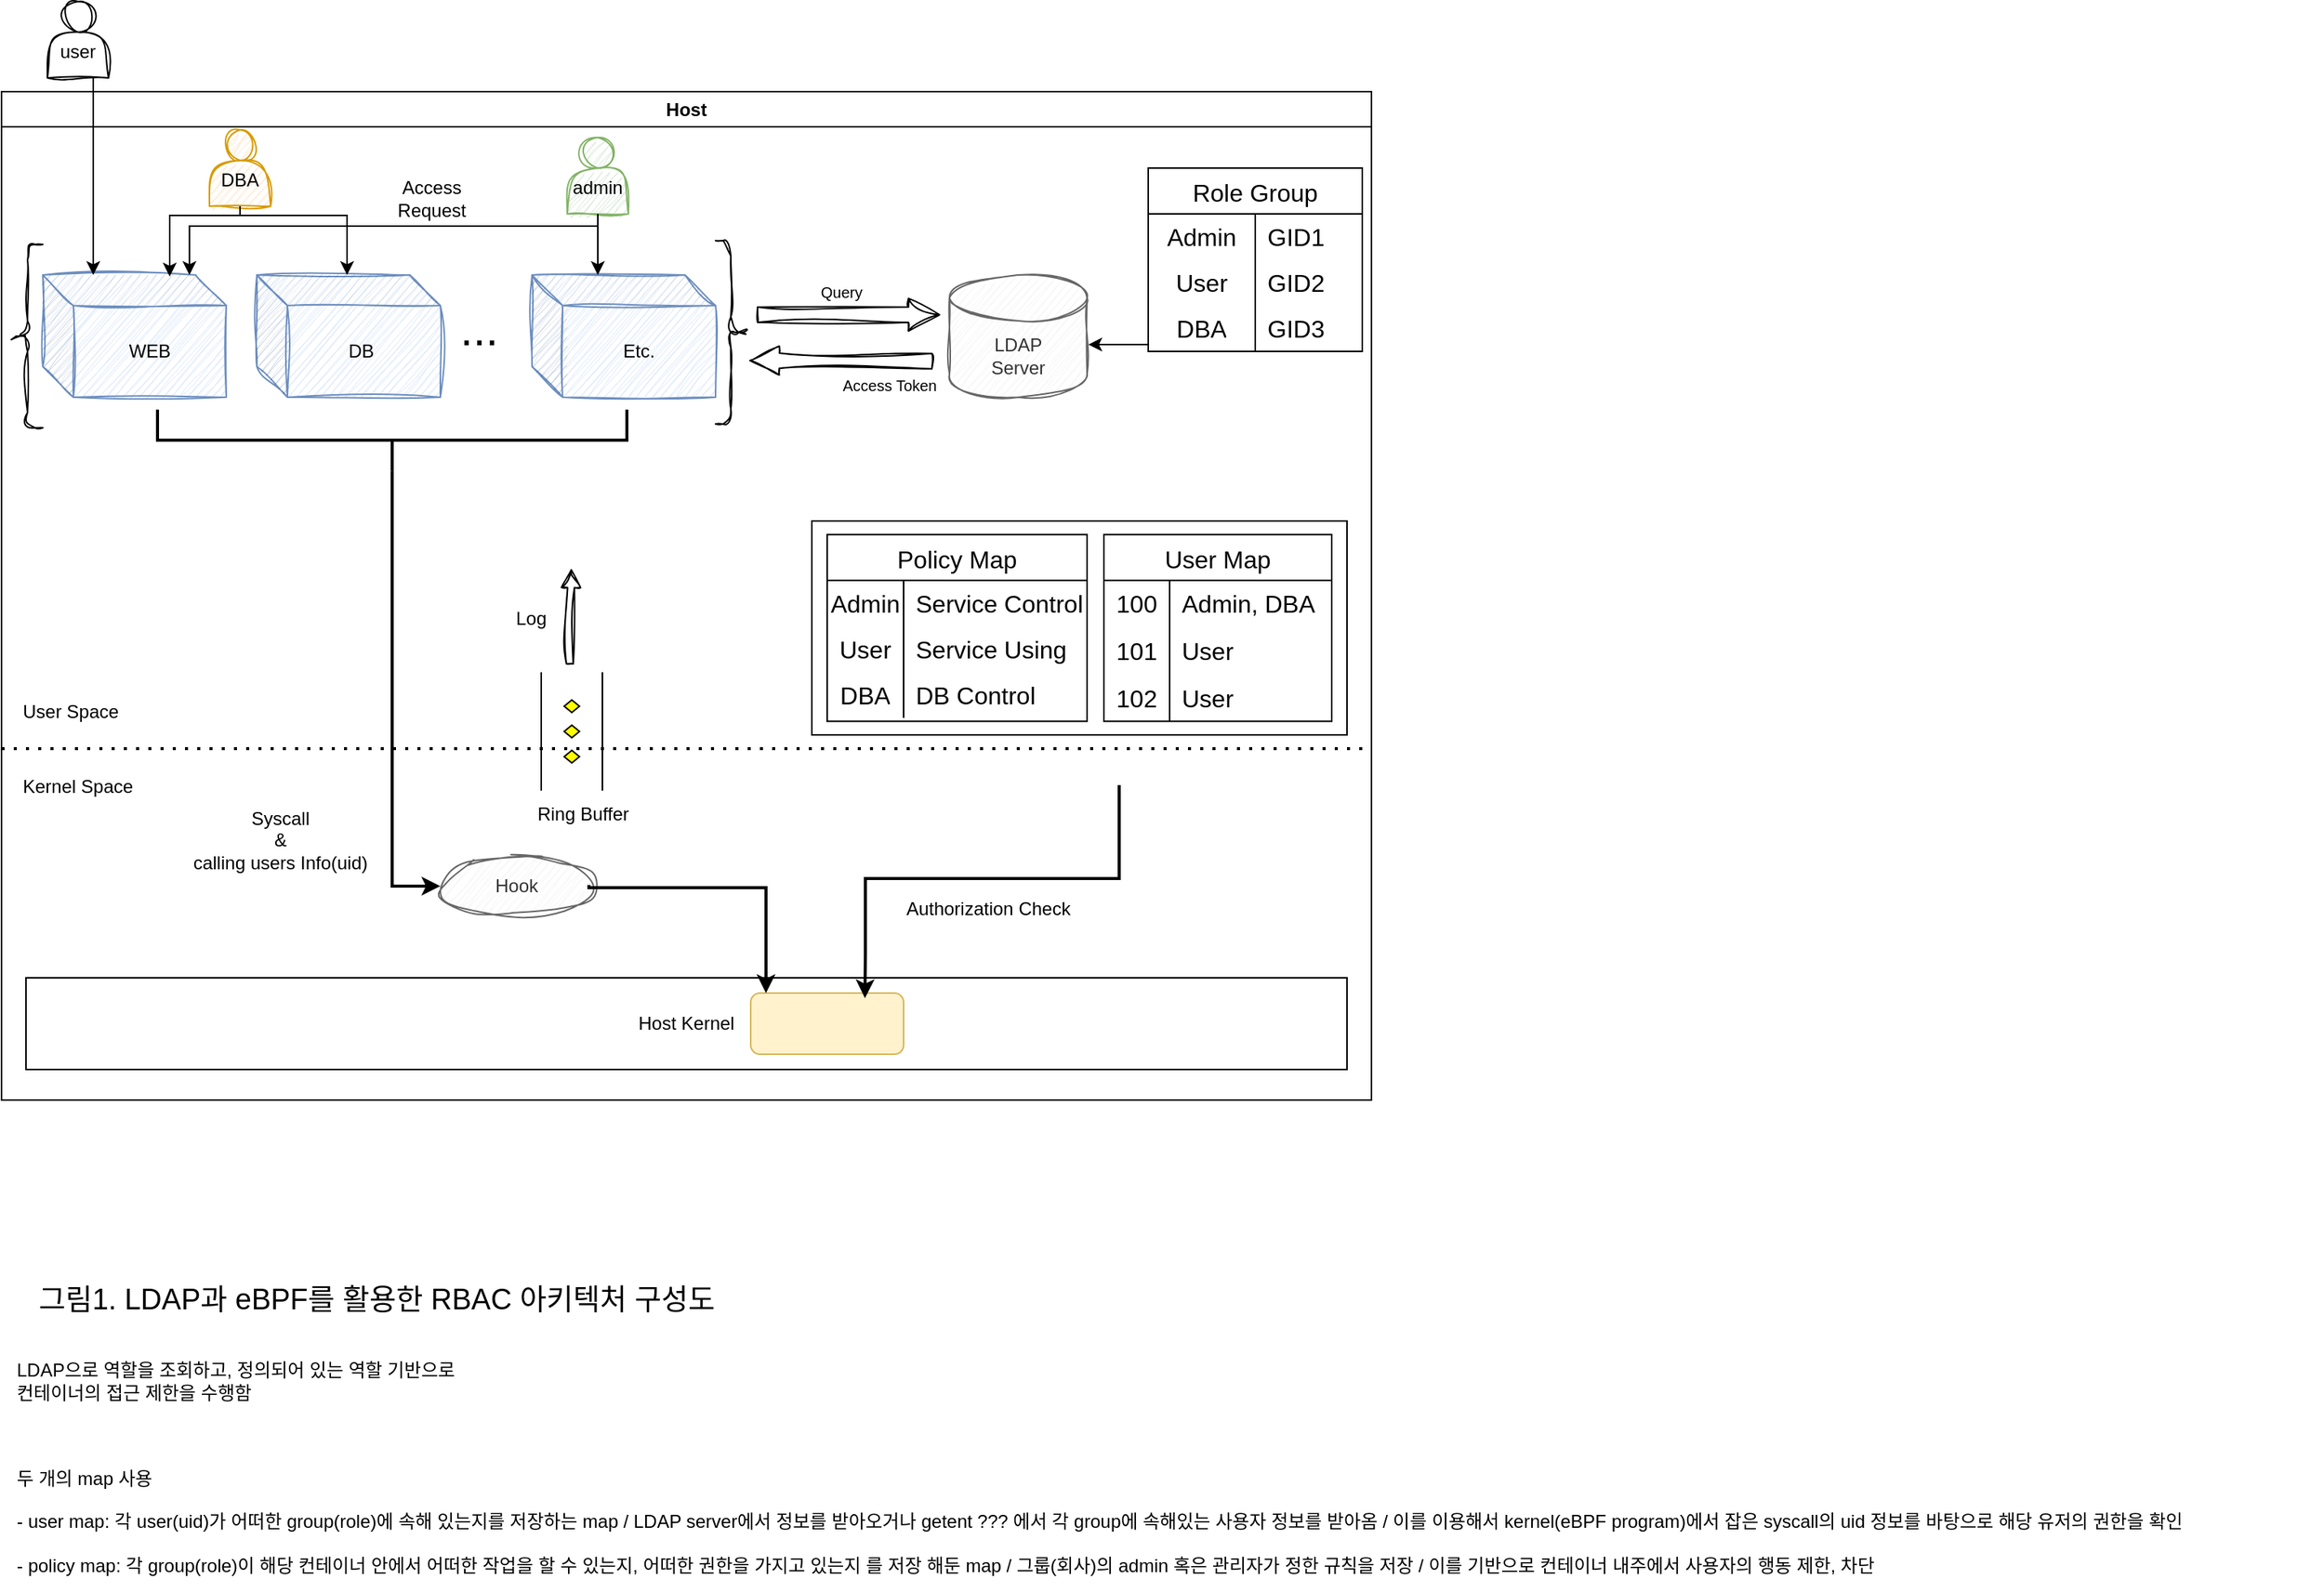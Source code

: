 <mxfile version="24.7.17">
  <diagram name="페이지-1" id="OeGGUrurBwnydXl34IDs">
    <mxGraphModel dx="2100" dy="1044" grid="1" gridSize="10" guides="1" tooltips="1" connect="1" arrows="1" fold="1" page="1" pageScale="1" pageWidth="827" pageHeight="1169" math="0" shadow="0">
      <root>
        <mxCell id="0" />
        <mxCell id="1" parent="0" />
        <mxCell id="XZGAnjdKv0loTaV-YKSG-109" value="&lt;font style=&quot;font-size: 19px;&quot;&gt;그림1. LDAP과 eBPF를 활용한 RBAC 아키텍처 구성도&lt;/font&gt;" style="text;html=1;align=center;verticalAlign=middle;resizable=0;points=[];autosize=1;strokeColor=none;fillColor=none;" vertex="1" parent="1">
          <mxGeometry x="37" y="950" width="490" height="40" as="geometry" />
        </mxCell>
        <mxCell id="XZGAnjdKv0loTaV-YKSG-129" value="LDAP으로 역할을 조회하고, 정의되어 있는 역할 기반으로&amp;nbsp;&lt;div&gt;컨테이너의 접근 제한을 수행함&lt;/div&gt;" style="text;html=1;align=left;verticalAlign=middle;resizable=0;points=[];autosize=1;strokeColor=none;fillColor=none;" vertex="1" parent="1">
          <mxGeometry x="45" y="1003" width="330" height="40" as="geometry" />
        </mxCell>
        <mxCell id="XZGAnjdKv0loTaV-YKSG-136" value="두 개의 map 사용&lt;div&gt;&lt;br&gt;- user map: 각 user(uid)가 어떠한 group(role)에 속해 있는지를 저장하는 map / LDAP server에서 정보를 받아오거나 getent ??? 에서 각 group에 속해있는 사용자 정보를 받아옴 / 이를 이용해서 kernel(eBPF program)에서 잡은 syscall의 uid 정보를 바탕으로 해당 유저의 권한을 확인&lt;div&gt;&lt;br&gt;&lt;div&gt;- policy map: 각 group(role)이 해당 컨테이너 안에서 어떠한 작업을 할 수 있는지, 어떠한 권한을 가지고 있는지 를 저장 해둔 map / 그룹(회사)의 admin 혹은 관리자가 정한 규칙을 저장 / 이를 기반으로 컨테이너 내주에서 사용자의 행동 제한, 차단&lt;/div&gt;&lt;/div&gt;&lt;/div&gt;" style="text;html=1;align=left;verticalAlign=middle;resizable=0;points=[];autosize=1;strokeColor=none;fillColor=none;" vertex="1" parent="1">
          <mxGeometry x="45" y="1070" width="1510" height="90" as="geometry" />
        </mxCell>
        <mxCell id="XZGAnjdKv0loTaV-YKSG-286" value="Host" style="swimlane;whiteSpace=wrap;html=1;" vertex="1" parent="1">
          <mxGeometry x="37" y="179" width="896" height="660" as="geometry" />
        </mxCell>
        <mxCell id="XZGAnjdKv0loTaV-YKSG-287" value="" style="endArrow=none;dashed=1;html=1;dashPattern=1 3;strokeWidth=2;rounded=0;" edge="1" parent="XZGAnjdKv0loTaV-YKSG-286">
          <mxGeometry width="50" height="50" relative="1" as="geometry">
            <mxPoint y="430" as="sourcePoint" />
            <mxPoint x="896" y="430" as="targetPoint" />
          </mxGeometry>
        </mxCell>
        <mxCell id="XZGAnjdKv0loTaV-YKSG-288" value="" style="verticalLabelPosition=bottom;verticalAlign=top;html=1;shape=mxgraph.flowchart.parallel_mode;pointerEvents=1;direction=south;" vertex="1" parent="XZGAnjdKv0loTaV-YKSG-286">
          <mxGeometry x="353" y="380" width="40" height="77.5" as="geometry" />
        </mxCell>
        <mxCell id="XZGAnjdKv0loTaV-YKSG-289" value="WEB" style="shape=cube;whiteSpace=wrap;html=1;boundedLbl=1;backgroundOutline=1;darkOpacity=0.05;darkOpacity2=0.1;fillColor=#dae8fc;strokeColor=#6c8ebf;sketch=1;curveFitting=1;jiggle=2;" vertex="1" parent="XZGAnjdKv0loTaV-YKSG-286">
          <mxGeometry x="27" y="120" width="120" height="80" as="geometry" />
        </mxCell>
        <mxCell id="XZGAnjdKv0loTaV-YKSG-290" value="DB&amp;nbsp;" style="shape=cube;whiteSpace=wrap;html=1;boundedLbl=1;backgroundOutline=1;darkOpacity=0.05;darkOpacity2=0.1;fillColor=#dae8fc;strokeColor=#6c8ebf;sketch=1;curveFitting=1;jiggle=2;" vertex="1" parent="XZGAnjdKv0loTaV-YKSG-286">
          <mxGeometry x="167" y="120" width="120" height="80" as="geometry" />
        </mxCell>
        <mxCell id="XZGAnjdKv0loTaV-YKSG-291" value="Host Kernel" style="rounded=0;whiteSpace=wrap;html=1;" vertex="1" parent="XZGAnjdKv0loTaV-YKSG-286">
          <mxGeometry x="16" y="580" width="864" height="60" as="geometry" />
        </mxCell>
        <mxCell id="XZGAnjdKv0loTaV-YKSG-292" value="" style="group" vertex="1" connectable="0" parent="XZGAnjdKv0loTaV-YKSG-286">
          <mxGeometry x="490" y="590" width="100" height="40" as="geometry" />
        </mxCell>
        <mxCell id="XZGAnjdKv0loTaV-YKSG-293" value="" style="rounded=1;whiteSpace=wrap;html=1;fillColor=#fff2cc;strokeColor=#d6b656;" vertex="1" parent="XZGAnjdKv0loTaV-YKSG-292">
          <mxGeometry width="100" height="40" as="geometry" />
        </mxCell>
        <mxCell id="XZGAnjdKv0loTaV-YKSG-294" value="" style="shape=image;verticalLabelPosition=bottom;labelBackgroundColor=default;verticalAlign=top;aspect=fixed;imageAspect=0;image=https://ebpf.io/static/logo-black-98b7a1413b4a74ed961d292cf83da82e.svg;" vertex="1" parent="XZGAnjdKv0loTaV-YKSG-292">
          <mxGeometry x="14.667" y="7.667" width="70.667" height="24.667" as="geometry" />
        </mxCell>
        <mxCell id="XZGAnjdKv0loTaV-YKSG-295" value="User Space" style="text;html=1;align=left;verticalAlign=middle;resizable=0;points=[];autosize=1;strokeColor=none;fillColor=none;" vertex="1" parent="XZGAnjdKv0loTaV-YKSG-286">
          <mxGeometry x="12" y="391" width="90" height="30" as="geometry" />
        </mxCell>
        <mxCell id="XZGAnjdKv0loTaV-YKSG-296" value="LDAP&lt;div&gt;Server&lt;/div&gt;" style="shape=cylinder3;whiteSpace=wrap;html=1;boundedLbl=1;backgroundOutline=1;size=15;fillColor=#f5f5f5;fontColor=#333333;strokeColor=#666666;sketch=1;curveFitting=1;jiggle=2;" vertex="1" parent="XZGAnjdKv0loTaV-YKSG-286">
          <mxGeometry x="620" y="120" width="90" height="80" as="geometry" />
        </mxCell>
        <mxCell id="XZGAnjdKv0loTaV-YKSG-297" value="Kernel Space" style="text;html=1;align=left;verticalAlign=middle;resizable=0;points=[];autosize=1;strokeColor=none;fillColor=none;" vertex="1" parent="XZGAnjdKv0loTaV-YKSG-286">
          <mxGeometry x="12" y="440" width="100" height="30" as="geometry" />
        </mxCell>
        <mxCell id="XZGAnjdKv0loTaV-YKSG-298" value="Etc." style="shape=cube;whiteSpace=wrap;html=1;boundedLbl=1;backgroundOutline=1;darkOpacity=0.05;darkOpacity2=0.1;fillColor=#dae8fc;strokeColor=#6c8ebf;sketch=1;curveFitting=1;jiggle=2;" vertex="1" parent="XZGAnjdKv0loTaV-YKSG-286">
          <mxGeometry x="347" y="120" width="120" height="80" as="geometry" />
        </mxCell>
        <mxCell id="XZGAnjdKv0loTaV-YKSG-299" value="&lt;font style=&quot;font-size: 30px;&quot;&gt;...&lt;/font&gt;" style="text;html=1;align=center;verticalAlign=middle;resizable=0;points=[];autosize=1;strokeColor=none;fillColor=none;" vertex="1" parent="XZGAnjdKv0loTaV-YKSG-286">
          <mxGeometry x="287" y="130" width="50" height="50" as="geometry" />
        </mxCell>
        <mxCell id="XZGAnjdKv0loTaV-YKSG-300" value="" style="shape=flexArrow;endArrow=classic;html=1;rounded=0;sketch=1;curveFitting=1;jiggle=2;endWidth=10.347;endSize=6.43;" edge="1" parent="XZGAnjdKv0loTaV-YKSG-286">
          <mxGeometry width="50" height="50" relative="1" as="geometry">
            <mxPoint x="494" y="146" as="sourcePoint" />
            <mxPoint x="614" y="146" as="targetPoint" />
          </mxGeometry>
        </mxCell>
        <mxCell id="XZGAnjdKv0loTaV-YKSG-301" value="&lt;span style=&quot;font-size: 10px;&quot;&gt;Query&lt;/span&gt;" style="text;html=1;align=center;verticalAlign=middle;resizable=0;points=[];autosize=1;strokeColor=none;fillColor=none;" vertex="1" parent="XZGAnjdKv0loTaV-YKSG-286">
          <mxGeometry x="524" y="116" width="50" height="30" as="geometry" />
        </mxCell>
        <mxCell id="XZGAnjdKv0loTaV-YKSG-302" style="edgeStyle=orthogonalEdgeStyle;rounded=0;orthogonalLoop=1;jettySize=auto;html=1;exitX=0.5;exitY=1;exitDx=0;exitDy=0;" edge="1" parent="XZGAnjdKv0loTaV-YKSG-286" source="XZGAnjdKv0loTaV-YKSG-314" target="XZGAnjdKv0loTaV-YKSG-298">
          <mxGeometry relative="1" as="geometry">
            <mxPoint x="390" y="-10" as="sourcePoint" />
            <mxPoint x="584" y="120" as="targetPoint" />
            <Array as="points">
              <mxPoint x="390" y="110" />
              <mxPoint x="390" y="110" />
            </Array>
          </mxGeometry>
        </mxCell>
        <mxCell id="XZGAnjdKv0loTaV-YKSG-303" value="" style="shape=flexArrow;endArrow=classic;html=1;rounded=0;sketch=1;curveFitting=1;jiggle=2;endWidth=7.645;endSize=6.084;" edge="1" parent="XZGAnjdKv0loTaV-YKSG-286">
          <mxGeometry width="50" height="50" relative="1" as="geometry">
            <mxPoint x="609" y="176.43" as="sourcePoint" />
            <mxPoint x="489" y="176" as="targetPoint" />
          </mxGeometry>
        </mxCell>
        <mxCell id="XZGAnjdKv0loTaV-YKSG-304" value="" style="group;sketch=1;curveFitting=1;jiggle=2;" connectable="0" vertex="1" parent="XZGAnjdKv0loTaV-YKSG-286">
          <mxGeometry x="102" y="208.16" width="307" height="151.84" as="geometry" />
        </mxCell>
        <mxCell id="XZGAnjdKv0loTaV-YKSG-305" value="" style="strokeWidth=2;html=1;shape=mxgraph.flowchart.annotation_2;align=left;labelPosition=right;pointerEvents=1;direction=north;" vertex="1" parent="XZGAnjdKv0loTaV-YKSG-304">
          <mxGeometry width="307" height="40" as="geometry" />
        </mxCell>
        <mxCell id="XZGAnjdKv0loTaV-YKSG-306" value="" style="shape=flexArrow;endArrow=classic;html=1;rounded=0;width=4.444;endSize=3.541;endWidth=7.088;startWidth=20;sketch=1;curveFitting=1;jiggle=2;" edge="1" parent="XZGAnjdKv0loTaV-YKSG-304">
          <mxGeometry width="50" height="50" relative="1" as="geometry">
            <mxPoint x="269.67" y="166.84" as="sourcePoint" />
            <mxPoint x="270.67" y="104.34" as="targetPoint" />
            <Array as="points" />
          </mxGeometry>
        </mxCell>
        <mxCell id="XZGAnjdKv0loTaV-YKSG-307" value="Log" style="text;html=1;align=center;verticalAlign=middle;resizable=0;points=[];autosize=1;strokeColor=none;fillColor=none;" vertex="1" parent="XZGAnjdKv0loTaV-YKSG-304">
          <mxGeometry x="224" y="121.84" width="40" height="30" as="geometry" />
        </mxCell>
        <mxCell id="XZGAnjdKv0loTaV-YKSG-308" style="edgeStyle=orthogonalEdgeStyle;rounded=0;orthogonalLoop=1;jettySize=auto;html=1;exitX=0;exitY=0.5;exitDx=0;exitDy=0;endArrow=none;endFill=0;startArrow=classic;startFill=1;strokeWidth=2;" edge="1" parent="XZGAnjdKv0loTaV-YKSG-286" source="XZGAnjdKv0loTaV-YKSG-309" target="XZGAnjdKv0loTaV-YKSG-305">
          <mxGeometry relative="1" as="geometry">
            <mxPoint x="246" y="300" as="targetPoint" />
          </mxGeometry>
        </mxCell>
        <mxCell id="XZGAnjdKv0loTaV-YKSG-309" value="Hook" style="ellipse;whiteSpace=wrap;html=1;fillColor=#f5f5f5;fontColor=#333333;strokeColor=#666666;shadow=0;sketch=1;curveFitting=1;jiggle=2;" vertex="1" parent="XZGAnjdKv0loTaV-YKSG-286">
          <mxGeometry x="287" y="500" width="100" height="40" as="geometry" />
        </mxCell>
        <mxCell id="XZGAnjdKv0loTaV-YKSG-310" value="" style="shape=curlyBracket;whiteSpace=wrap;html=1;rounded=1;flipH=1;labelPosition=right;verticalLabelPosition=middle;align=left;verticalAlign=middle;sketch=1;curveFitting=1;jiggle=2;" vertex="1" parent="XZGAnjdKv0loTaV-YKSG-286">
          <mxGeometry x="467" y="97.5" width="20" height="120" as="geometry" />
        </mxCell>
        <mxCell id="XZGAnjdKv0loTaV-YKSG-311" value="&lt;div&gt;&lt;br&gt;&lt;/div&gt;DBA" style="shape=actor;whiteSpace=wrap;html=1;fillColor=#ffe6cc;strokeColor=#d79b00;sketch=1;curveFitting=1;jiggle=2;" vertex="1" parent="XZGAnjdKv0loTaV-YKSG-286">
          <mxGeometry x="136" y="25" width="40" height="50" as="geometry" />
        </mxCell>
        <mxCell id="XZGAnjdKv0loTaV-YKSG-312" style="edgeStyle=orthogonalEdgeStyle;rounded=0;orthogonalLoop=1;jettySize=auto;html=1;" edge="1" parent="XZGAnjdKv0loTaV-YKSG-286">
          <mxGeometry relative="1" as="geometry">
            <mxPoint x="226" y="120" as="targetPoint" />
            <Array as="points">
              <mxPoint x="156" y="81" />
              <mxPoint x="226" y="81" />
            </Array>
            <mxPoint x="156" y="81" as="sourcePoint" />
          </mxGeometry>
        </mxCell>
        <mxCell id="XZGAnjdKv0loTaV-YKSG-313" style="edgeStyle=orthogonalEdgeStyle;rounded=0;orthogonalLoop=1;jettySize=auto;html=1;" edge="1" parent="XZGAnjdKv0loTaV-YKSG-286" target="XZGAnjdKv0loTaV-YKSG-289">
          <mxGeometry relative="1" as="geometry">
            <mxPoint x="63.99" y="119.99" as="targetPoint" />
            <Array as="points">
              <mxPoint x="60" y="120" />
            </Array>
            <mxPoint x="60" y="-9" as="sourcePoint" />
          </mxGeometry>
        </mxCell>
        <mxCell id="XZGAnjdKv0loTaV-YKSG-314" value="&lt;div&gt;&lt;br&gt;&lt;/div&gt;&lt;div&gt;&lt;span style=&quot;background-color: initial;&quot;&gt;admin&lt;/span&gt;&lt;br&gt;&lt;/div&gt;" style="shape=actor;whiteSpace=wrap;html=1;fillColor=#d5e8d4;strokeColor=#82b366;sketch=1;curveFitting=1;jiggle=2;" vertex="1" parent="XZGAnjdKv0loTaV-YKSG-286">
          <mxGeometry x="370" y="30" width="40" height="50" as="geometry" />
        </mxCell>
        <mxCell id="XZGAnjdKv0loTaV-YKSG-315" style="edgeStyle=orthogonalEdgeStyle;rounded=0;orthogonalLoop=1;jettySize=auto;html=1;exitX=0.5;exitY=1;exitDx=0;exitDy=0;entryX=0.641;entryY=0.022;entryDx=0;entryDy=0;entryPerimeter=0;" edge="1" parent="XZGAnjdKv0loTaV-YKSG-286" source="XZGAnjdKv0loTaV-YKSG-314">
          <mxGeometry relative="1" as="geometry">
            <mxPoint x="408.99" y="78.24" as="sourcePoint" />
            <mxPoint x="122.91" y="120.0" as="targetPoint" />
            <Array as="points">
              <mxPoint x="390" y="88" />
              <mxPoint x="123" y="88" />
            </Array>
          </mxGeometry>
        </mxCell>
        <mxCell id="XZGAnjdKv0loTaV-YKSG-316" value="Access&lt;br&gt;Request" style="text;html=1;align=center;verticalAlign=middle;resizable=0;points=[];autosize=1;strokeColor=none;fillColor=none;" vertex="1" parent="XZGAnjdKv0loTaV-YKSG-286">
          <mxGeometry x="246" y="50" width="70" height="40" as="geometry" />
        </mxCell>
        <mxCell id="XZGAnjdKv0loTaV-YKSG-317" value="Syscall&lt;br&gt;&amp;amp; &lt;br&gt;calling users Info(uid)" style="text;html=1;align=center;verticalAlign=middle;resizable=0;points=[];autosize=1;strokeColor=none;fillColor=none;" vertex="1" parent="XZGAnjdKv0loTaV-YKSG-286">
          <mxGeometry x="112" y="460.0" width="140" height="60" as="geometry" />
        </mxCell>
        <mxCell id="XZGAnjdKv0loTaV-YKSG-318" value="Ring Buffer" style="text;html=1;align=center;verticalAlign=middle;resizable=0;points=[];autosize=1;strokeColor=none;fillColor=none;" vertex="1" parent="XZGAnjdKv0loTaV-YKSG-286">
          <mxGeometry x="340" y="457.5" width="80" height="30" as="geometry" />
        </mxCell>
        <mxCell id="XZGAnjdKv0loTaV-YKSG-319" style="edgeStyle=orthogonalEdgeStyle;rounded=0;orthogonalLoop=1;jettySize=auto;html=1;exitX=0.606;exitY=0.962;exitDx=0;exitDy=0;exitPerimeter=0;entryX=0.747;entryY=0.083;entryDx=0;entryDy=0;entryPerimeter=0;strokeWidth=2;" edge="1" parent="XZGAnjdKv0loTaV-YKSG-286" target="XZGAnjdKv0loTaV-YKSG-293">
          <mxGeometry relative="1" as="geometry">
            <mxPoint x="731.0" y="453.85" as="sourcePoint" />
            <mxPoint x="565.36" y="586.16" as="targetPoint" />
            <Array as="points">
              <mxPoint x="731" y="515" />
              <mxPoint x="565" y="515" />
              <mxPoint x="565" y="564" />
            </Array>
          </mxGeometry>
        </mxCell>
        <mxCell id="XZGAnjdKv0loTaV-YKSG-320" value="Authorization Check" style="text;html=1;align=center;verticalAlign=middle;resizable=0;points=[];autosize=1;strokeColor=none;fillColor=none;" vertex="1" parent="XZGAnjdKv0loTaV-YKSG-286">
          <mxGeometry x="580" y="520" width="130" height="30" as="geometry" />
        </mxCell>
        <mxCell id="XZGAnjdKv0loTaV-YKSG-321" value="" style="rounded=0;whiteSpace=wrap;html=1;" vertex="1" parent="XZGAnjdKv0loTaV-YKSG-286">
          <mxGeometry x="530" y="281" width="350" height="140" as="geometry" />
        </mxCell>
        <mxCell id="XZGAnjdKv0loTaV-YKSG-322" value="User Map" style="shape=table;startSize=30;container=1;collapsible=0;childLayout=tableLayout;fixedRows=1;rowLines=0;fontStyle=0;strokeColor=default;fontSize=16;" vertex="1" parent="XZGAnjdKv0loTaV-YKSG-286">
          <mxGeometry x="721" y="289.88" width="149" height="122.25" as="geometry" />
        </mxCell>
        <mxCell id="XZGAnjdKv0loTaV-YKSG-323" value="" style="shape=tableRow;horizontal=0;startSize=0;swimlaneHead=0;swimlaneBody=0;top=0;left=0;bottom=0;right=0;collapsible=0;dropTarget=0;fillColor=none;points=[[0,0.5],[1,0.5]];portConstraint=eastwest;strokeColor=inherit;fontSize=16;" vertex="1" parent="XZGAnjdKv0loTaV-YKSG-322">
          <mxGeometry y="30" width="149" height="30" as="geometry" />
        </mxCell>
        <mxCell id="XZGAnjdKv0loTaV-YKSG-324" value="100" style="shape=partialRectangle;html=1;whiteSpace=wrap;connectable=0;fillColor=none;top=0;left=0;bottom=0;right=0;overflow=hidden;pointerEvents=1;strokeColor=inherit;fontSize=16;" vertex="1" parent="XZGAnjdKv0loTaV-YKSG-323">
          <mxGeometry width="43" height="30" as="geometry">
            <mxRectangle width="43" height="30" as="alternateBounds" />
          </mxGeometry>
        </mxCell>
        <mxCell id="XZGAnjdKv0loTaV-YKSG-325" value="Admin, DBA" style="shape=partialRectangle;html=1;whiteSpace=wrap;connectable=0;fillColor=none;top=0;left=0;bottom=0;right=0;align=left;spacingLeft=6;overflow=hidden;strokeColor=inherit;fontSize=16;" vertex="1" parent="XZGAnjdKv0loTaV-YKSG-323">
          <mxGeometry x="43" width="106" height="30" as="geometry">
            <mxRectangle width="106" height="30" as="alternateBounds" />
          </mxGeometry>
        </mxCell>
        <mxCell id="XZGAnjdKv0loTaV-YKSG-326" value="" style="shape=tableRow;horizontal=0;startSize=0;swimlaneHead=0;swimlaneBody=0;top=0;left=0;bottom=0;right=0;collapsible=0;dropTarget=0;fillColor=none;points=[[0,0.5],[1,0.5]];portConstraint=eastwest;strokeColor=inherit;fontSize=16;" vertex="1" parent="XZGAnjdKv0loTaV-YKSG-322">
          <mxGeometry y="60" width="149" height="32" as="geometry" />
        </mxCell>
        <mxCell id="XZGAnjdKv0loTaV-YKSG-327" value="101" style="shape=partialRectangle;html=1;whiteSpace=wrap;connectable=0;fillColor=none;top=0;left=0;bottom=0;right=0;overflow=hidden;strokeColor=inherit;fontSize=16;" vertex="1" parent="XZGAnjdKv0loTaV-YKSG-326">
          <mxGeometry width="43" height="32" as="geometry">
            <mxRectangle width="43" height="32" as="alternateBounds" />
          </mxGeometry>
        </mxCell>
        <mxCell id="XZGAnjdKv0loTaV-YKSG-328" value="User" style="shape=partialRectangle;html=1;whiteSpace=wrap;connectable=0;fillColor=none;top=0;left=0;bottom=0;right=0;align=left;spacingLeft=6;overflow=hidden;strokeColor=inherit;fontSize=16;" vertex="1" parent="XZGAnjdKv0loTaV-YKSG-326">
          <mxGeometry x="43" width="106" height="32" as="geometry">
            <mxRectangle width="106" height="32" as="alternateBounds" />
          </mxGeometry>
        </mxCell>
        <mxCell id="XZGAnjdKv0loTaV-YKSG-329" value="" style="shape=tableRow;horizontal=0;startSize=0;swimlaneHead=0;swimlaneBody=0;top=0;left=0;bottom=0;right=0;collapsible=0;dropTarget=0;fillColor=none;points=[[0,0.5],[1,0.5]];portConstraint=eastwest;strokeColor=inherit;fontSize=16;" vertex="1" parent="XZGAnjdKv0loTaV-YKSG-322">
          <mxGeometry y="92" width="149" height="30" as="geometry" />
        </mxCell>
        <mxCell id="XZGAnjdKv0loTaV-YKSG-330" value="102" style="shape=partialRectangle;html=1;whiteSpace=wrap;connectable=0;fillColor=none;top=0;left=0;bottom=0;right=0;overflow=hidden;strokeColor=inherit;fontSize=16;" vertex="1" parent="XZGAnjdKv0loTaV-YKSG-329">
          <mxGeometry width="43" height="30" as="geometry">
            <mxRectangle width="43" height="30" as="alternateBounds" />
          </mxGeometry>
        </mxCell>
        <mxCell id="XZGAnjdKv0loTaV-YKSG-331" value="User" style="shape=partialRectangle;html=1;whiteSpace=wrap;connectable=0;fillColor=none;top=0;left=0;bottom=0;right=0;align=left;spacingLeft=6;overflow=hidden;strokeColor=inherit;fontSize=16;" vertex="1" parent="XZGAnjdKv0loTaV-YKSG-329">
          <mxGeometry x="43" width="106" height="30" as="geometry">
            <mxRectangle width="106" height="30" as="alternateBounds" />
          </mxGeometry>
        </mxCell>
        <mxCell id="XZGAnjdKv0loTaV-YKSG-332" value="Policy Map" style="shape=table;startSize=30;container=1;collapsible=0;childLayout=tableLayout;fixedRows=1;rowLines=0;fontStyle=0;strokeColor=default;fontSize=16;" vertex="1" parent="XZGAnjdKv0loTaV-YKSG-286">
          <mxGeometry x="540" y="289.88" width="170" height="122.25" as="geometry" />
        </mxCell>
        <mxCell id="XZGAnjdKv0loTaV-YKSG-333" value="" style="shape=tableRow;horizontal=0;startSize=0;swimlaneHead=0;swimlaneBody=0;top=0;left=0;bottom=0;right=0;collapsible=0;dropTarget=0;fillColor=none;points=[[0,0.5],[1,0.5]];portConstraint=eastwest;strokeColor=inherit;fontSize=16;" vertex="1" parent="XZGAnjdKv0loTaV-YKSG-332">
          <mxGeometry y="30" width="170" height="30" as="geometry" />
        </mxCell>
        <mxCell id="XZGAnjdKv0loTaV-YKSG-334" value="Admin" style="shape=partialRectangle;html=1;whiteSpace=wrap;connectable=0;fillColor=none;top=0;left=0;bottom=0;right=0;overflow=hidden;pointerEvents=1;strokeColor=inherit;fontSize=16;" vertex="1" parent="XZGAnjdKv0loTaV-YKSG-333">
          <mxGeometry width="50" height="30" as="geometry">
            <mxRectangle width="50" height="30" as="alternateBounds" />
          </mxGeometry>
        </mxCell>
        <mxCell id="XZGAnjdKv0loTaV-YKSG-335" value="Service Control" style="shape=partialRectangle;html=1;whiteSpace=wrap;connectable=0;fillColor=none;top=0;left=0;bottom=0;right=0;align=left;spacingLeft=6;overflow=hidden;strokeColor=inherit;fontSize=16;" vertex="1" parent="XZGAnjdKv0loTaV-YKSG-333">
          <mxGeometry x="50" width="120" height="30" as="geometry">
            <mxRectangle width="120" height="30" as="alternateBounds" />
          </mxGeometry>
        </mxCell>
        <mxCell id="XZGAnjdKv0loTaV-YKSG-336" value="" style="shape=tableRow;horizontal=0;startSize=0;swimlaneHead=0;swimlaneBody=0;top=0;left=0;bottom=0;right=0;collapsible=0;dropTarget=0;fillColor=none;points=[[0,0.5],[1,0.5]];portConstraint=eastwest;strokeColor=inherit;fontSize=16;" vertex="1" parent="XZGAnjdKv0loTaV-YKSG-332">
          <mxGeometry y="60" width="170" height="30" as="geometry" />
        </mxCell>
        <mxCell id="XZGAnjdKv0loTaV-YKSG-337" value="User" style="shape=partialRectangle;html=1;whiteSpace=wrap;connectable=0;fillColor=none;top=0;left=0;bottom=0;right=0;overflow=hidden;strokeColor=inherit;fontSize=16;" vertex="1" parent="XZGAnjdKv0loTaV-YKSG-336">
          <mxGeometry width="50" height="30" as="geometry">
            <mxRectangle width="50" height="30" as="alternateBounds" />
          </mxGeometry>
        </mxCell>
        <mxCell id="XZGAnjdKv0loTaV-YKSG-338" value="Service Using" style="shape=partialRectangle;html=1;whiteSpace=wrap;connectable=0;fillColor=none;top=0;left=0;bottom=0;right=0;align=left;spacingLeft=6;overflow=hidden;strokeColor=inherit;fontSize=16;" vertex="1" parent="XZGAnjdKv0loTaV-YKSG-336">
          <mxGeometry x="50" width="120" height="30" as="geometry">
            <mxRectangle width="120" height="30" as="alternateBounds" />
          </mxGeometry>
        </mxCell>
        <mxCell id="XZGAnjdKv0loTaV-YKSG-339" value="" style="shape=tableRow;horizontal=0;startSize=0;swimlaneHead=0;swimlaneBody=0;top=0;left=0;bottom=0;right=0;collapsible=0;dropTarget=0;fillColor=none;points=[[0,0.5],[1,0.5]];portConstraint=eastwest;strokeColor=inherit;fontSize=16;" vertex="1" parent="XZGAnjdKv0loTaV-YKSG-332">
          <mxGeometry y="90" width="170" height="30" as="geometry" />
        </mxCell>
        <mxCell id="XZGAnjdKv0loTaV-YKSG-340" value="DBA" style="shape=partialRectangle;html=1;whiteSpace=wrap;connectable=0;fillColor=none;top=0;left=0;bottom=0;right=0;overflow=hidden;strokeColor=inherit;fontSize=16;" vertex="1" parent="XZGAnjdKv0loTaV-YKSG-339">
          <mxGeometry width="50" height="30" as="geometry">
            <mxRectangle width="50" height="30" as="alternateBounds" />
          </mxGeometry>
        </mxCell>
        <mxCell id="XZGAnjdKv0loTaV-YKSG-341" value="DB Control" style="shape=partialRectangle;html=1;whiteSpace=wrap;connectable=0;fillColor=none;top=0;left=0;bottom=0;right=0;align=left;spacingLeft=6;overflow=hidden;strokeColor=inherit;fontSize=16;" vertex="1" parent="XZGAnjdKv0loTaV-YKSG-339">
          <mxGeometry x="50" width="120" height="30" as="geometry">
            <mxRectangle width="120" height="30" as="alternateBounds" />
          </mxGeometry>
        </mxCell>
        <mxCell id="XZGAnjdKv0loTaV-YKSG-342" value="Role Group" style="shape=table;startSize=30;container=1;collapsible=0;childLayout=tableLayout;fixedRows=1;rowLines=0;fontStyle=0;strokeColor=default;fontSize=16;" vertex="1" parent="XZGAnjdKv0loTaV-YKSG-286">
          <mxGeometry x="750" y="50" width="140" height="120" as="geometry" />
        </mxCell>
        <mxCell id="XZGAnjdKv0loTaV-YKSG-343" value="" style="shape=tableRow;horizontal=0;startSize=0;swimlaneHead=0;swimlaneBody=0;top=0;left=0;bottom=0;right=0;collapsible=0;dropTarget=0;fillColor=none;points=[[0,0.5],[1,0.5]];portConstraint=eastwest;strokeColor=inherit;fontSize=16;" vertex="1" parent="XZGAnjdKv0loTaV-YKSG-342">
          <mxGeometry y="30" width="140" height="30" as="geometry" />
        </mxCell>
        <mxCell id="XZGAnjdKv0loTaV-YKSG-344" value="Admin" style="shape=partialRectangle;html=1;whiteSpace=wrap;connectable=0;fillColor=none;top=0;left=0;bottom=0;right=0;overflow=hidden;pointerEvents=1;strokeColor=inherit;fontSize=16;" vertex="1" parent="XZGAnjdKv0loTaV-YKSG-343">
          <mxGeometry width="70" height="30" as="geometry">
            <mxRectangle width="70" height="30" as="alternateBounds" />
          </mxGeometry>
        </mxCell>
        <mxCell id="XZGAnjdKv0loTaV-YKSG-345" value="GID1" style="shape=partialRectangle;html=1;whiteSpace=wrap;connectable=0;fillColor=none;top=0;left=0;bottom=0;right=0;align=left;spacingLeft=6;overflow=hidden;strokeColor=inherit;fontSize=16;" vertex="1" parent="XZGAnjdKv0loTaV-YKSG-343">
          <mxGeometry x="70" width="70" height="30" as="geometry">
            <mxRectangle width="70" height="30" as="alternateBounds" />
          </mxGeometry>
        </mxCell>
        <mxCell id="XZGAnjdKv0loTaV-YKSG-346" value="" style="shape=tableRow;horizontal=0;startSize=0;swimlaneHead=0;swimlaneBody=0;top=0;left=0;bottom=0;right=0;collapsible=0;dropTarget=0;fillColor=none;points=[[0,0.5],[1,0.5]];portConstraint=eastwest;strokeColor=inherit;fontSize=16;" vertex="1" parent="XZGAnjdKv0loTaV-YKSG-342">
          <mxGeometry y="60" width="140" height="30" as="geometry" />
        </mxCell>
        <mxCell id="XZGAnjdKv0loTaV-YKSG-347" value="User" style="shape=partialRectangle;html=1;whiteSpace=wrap;connectable=0;fillColor=none;top=0;left=0;bottom=0;right=0;overflow=hidden;strokeColor=inherit;fontSize=16;" vertex="1" parent="XZGAnjdKv0loTaV-YKSG-346">
          <mxGeometry width="70" height="30" as="geometry">
            <mxRectangle width="70" height="30" as="alternateBounds" />
          </mxGeometry>
        </mxCell>
        <mxCell id="XZGAnjdKv0loTaV-YKSG-348" value="GID2" style="shape=partialRectangle;html=1;whiteSpace=wrap;connectable=0;fillColor=none;top=0;left=0;bottom=0;right=0;align=left;spacingLeft=6;overflow=hidden;strokeColor=inherit;fontSize=16;" vertex="1" parent="XZGAnjdKv0loTaV-YKSG-346">
          <mxGeometry x="70" width="70" height="30" as="geometry">
            <mxRectangle width="70" height="30" as="alternateBounds" />
          </mxGeometry>
        </mxCell>
        <mxCell id="XZGAnjdKv0loTaV-YKSG-349" value="" style="shape=tableRow;horizontal=0;startSize=0;swimlaneHead=0;swimlaneBody=0;top=0;left=0;bottom=0;right=0;collapsible=0;dropTarget=0;fillColor=none;points=[[0,0.5],[1,0.5]];portConstraint=eastwest;strokeColor=inherit;fontSize=16;" vertex="1" parent="XZGAnjdKv0loTaV-YKSG-342">
          <mxGeometry y="90" width="140" height="30" as="geometry" />
        </mxCell>
        <mxCell id="XZGAnjdKv0loTaV-YKSG-350" value="DBA" style="shape=partialRectangle;html=1;whiteSpace=wrap;connectable=0;fillColor=none;top=0;left=0;bottom=0;right=0;overflow=hidden;strokeColor=inherit;fontSize=16;" vertex="1" parent="XZGAnjdKv0loTaV-YKSG-349">
          <mxGeometry width="70" height="30" as="geometry">
            <mxRectangle width="70" height="30" as="alternateBounds" />
          </mxGeometry>
        </mxCell>
        <mxCell id="XZGAnjdKv0loTaV-YKSG-351" value="GID3" style="shape=partialRectangle;html=1;whiteSpace=wrap;connectable=0;fillColor=none;top=0;left=0;bottom=0;right=0;align=left;spacingLeft=6;overflow=hidden;strokeColor=inherit;fontSize=16;" vertex="1" parent="XZGAnjdKv0loTaV-YKSG-349">
          <mxGeometry x="70" width="70" height="30" as="geometry">
            <mxRectangle width="70" height="30" as="alternateBounds" />
          </mxGeometry>
        </mxCell>
        <mxCell id="XZGAnjdKv0loTaV-YKSG-352" style="edgeStyle=orthogonalEdgeStyle;rounded=0;orthogonalLoop=1;jettySize=auto;html=1;exitX=0;exitY=0.5;exitDx=0;exitDy=0;entryX=1.009;entryY=0.569;entryDx=0;entryDy=0;entryPerimeter=0;" edge="1" parent="XZGAnjdKv0loTaV-YKSG-286" source="XZGAnjdKv0loTaV-YKSG-349" target="XZGAnjdKv0loTaV-YKSG-296">
          <mxGeometry relative="1" as="geometry">
            <Array as="points">
              <mxPoint x="750" y="156" />
              <mxPoint x="750" y="166" />
            </Array>
            <mxPoint x="802" y="131" as="sourcePoint" />
            <mxPoint x="730" y="166" as="targetPoint" />
          </mxGeometry>
        </mxCell>
        <mxCell id="XZGAnjdKv0loTaV-YKSG-353" style="edgeStyle=orthogonalEdgeStyle;rounded=0;orthogonalLoop=1;jettySize=auto;html=1;entryX=0.747;entryY=0.083;entryDx=0;entryDy=0;entryPerimeter=0;exitX=0.972;exitY=0.482;exitDx=0;exitDy=0;exitPerimeter=0;strokeWidth=2;" edge="1" parent="XZGAnjdKv0loTaV-YKSG-286" source="XZGAnjdKv0loTaV-YKSG-309">
          <mxGeometry relative="1" as="geometry">
            <mxPoint x="500" y="461" as="sourcePoint" />
            <mxPoint x="500" y="590" as="targetPoint" />
            <Array as="points">
              <mxPoint x="384" y="521" />
              <mxPoint x="500" y="521" />
            </Array>
          </mxGeometry>
        </mxCell>
        <mxCell id="XZGAnjdKv0loTaV-YKSG-354" value="" style="shape=curlyBracket;whiteSpace=wrap;html=1;rounded=1;labelPosition=left;verticalLabelPosition=middle;align=right;verticalAlign=middle;sketch=1;curveFitting=1;jiggle=2;" vertex="1" parent="XZGAnjdKv0loTaV-YKSG-286">
          <mxGeometry x="7" y="100" width="20" height="120" as="geometry" />
        </mxCell>
        <mxCell id="XZGAnjdKv0loTaV-YKSG-355" style="edgeStyle=orthogonalEdgeStyle;rounded=0;orthogonalLoop=1;jettySize=auto;html=1;exitX=0.5;exitY=1;exitDx=0;exitDy=0;" edge="1" parent="1" source="XZGAnjdKv0loTaV-YKSG-311">
          <mxGeometry relative="1" as="geometry">
            <mxPoint x="147" y="300" as="targetPoint" />
            <Array as="points">
              <mxPoint x="193" y="260" />
              <mxPoint x="147" y="260" />
            </Array>
          </mxGeometry>
        </mxCell>
        <mxCell id="XZGAnjdKv0loTaV-YKSG-356" value="&lt;font style=&quot;font-size: 10px;&quot;&gt;Access Token&lt;/font&gt;" style="text;html=1;align=center;verticalAlign=middle;whiteSpace=wrap;rounded=0;" vertex="1" parent="1">
          <mxGeometry x="578" y="356" width="80" height="30" as="geometry" />
        </mxCell>
        <mxCell id="XZGAnjdKv0loTaV-YKSG-357" value="&lt;div&gt;&lt;br&gt;&lt;/div&gt;&lt;div&gt;&lt;span style=&quot;background-color: initial;&quot;&gt;user&lt;/span&gt;&lt;br&gt;&lt;/div&gt;" style="shape=actor;whiteSpace=wrap;html=1;sketch=1;curveFitting=1;jiggle=2;" vertex="1" parent="1">
          <mxGeometry x="67" y="120" width="40" height="50" as="geometry" />
        </mxCell>
      </root>
    </mxGraphModel>
  </diagram>
</mxfile>
